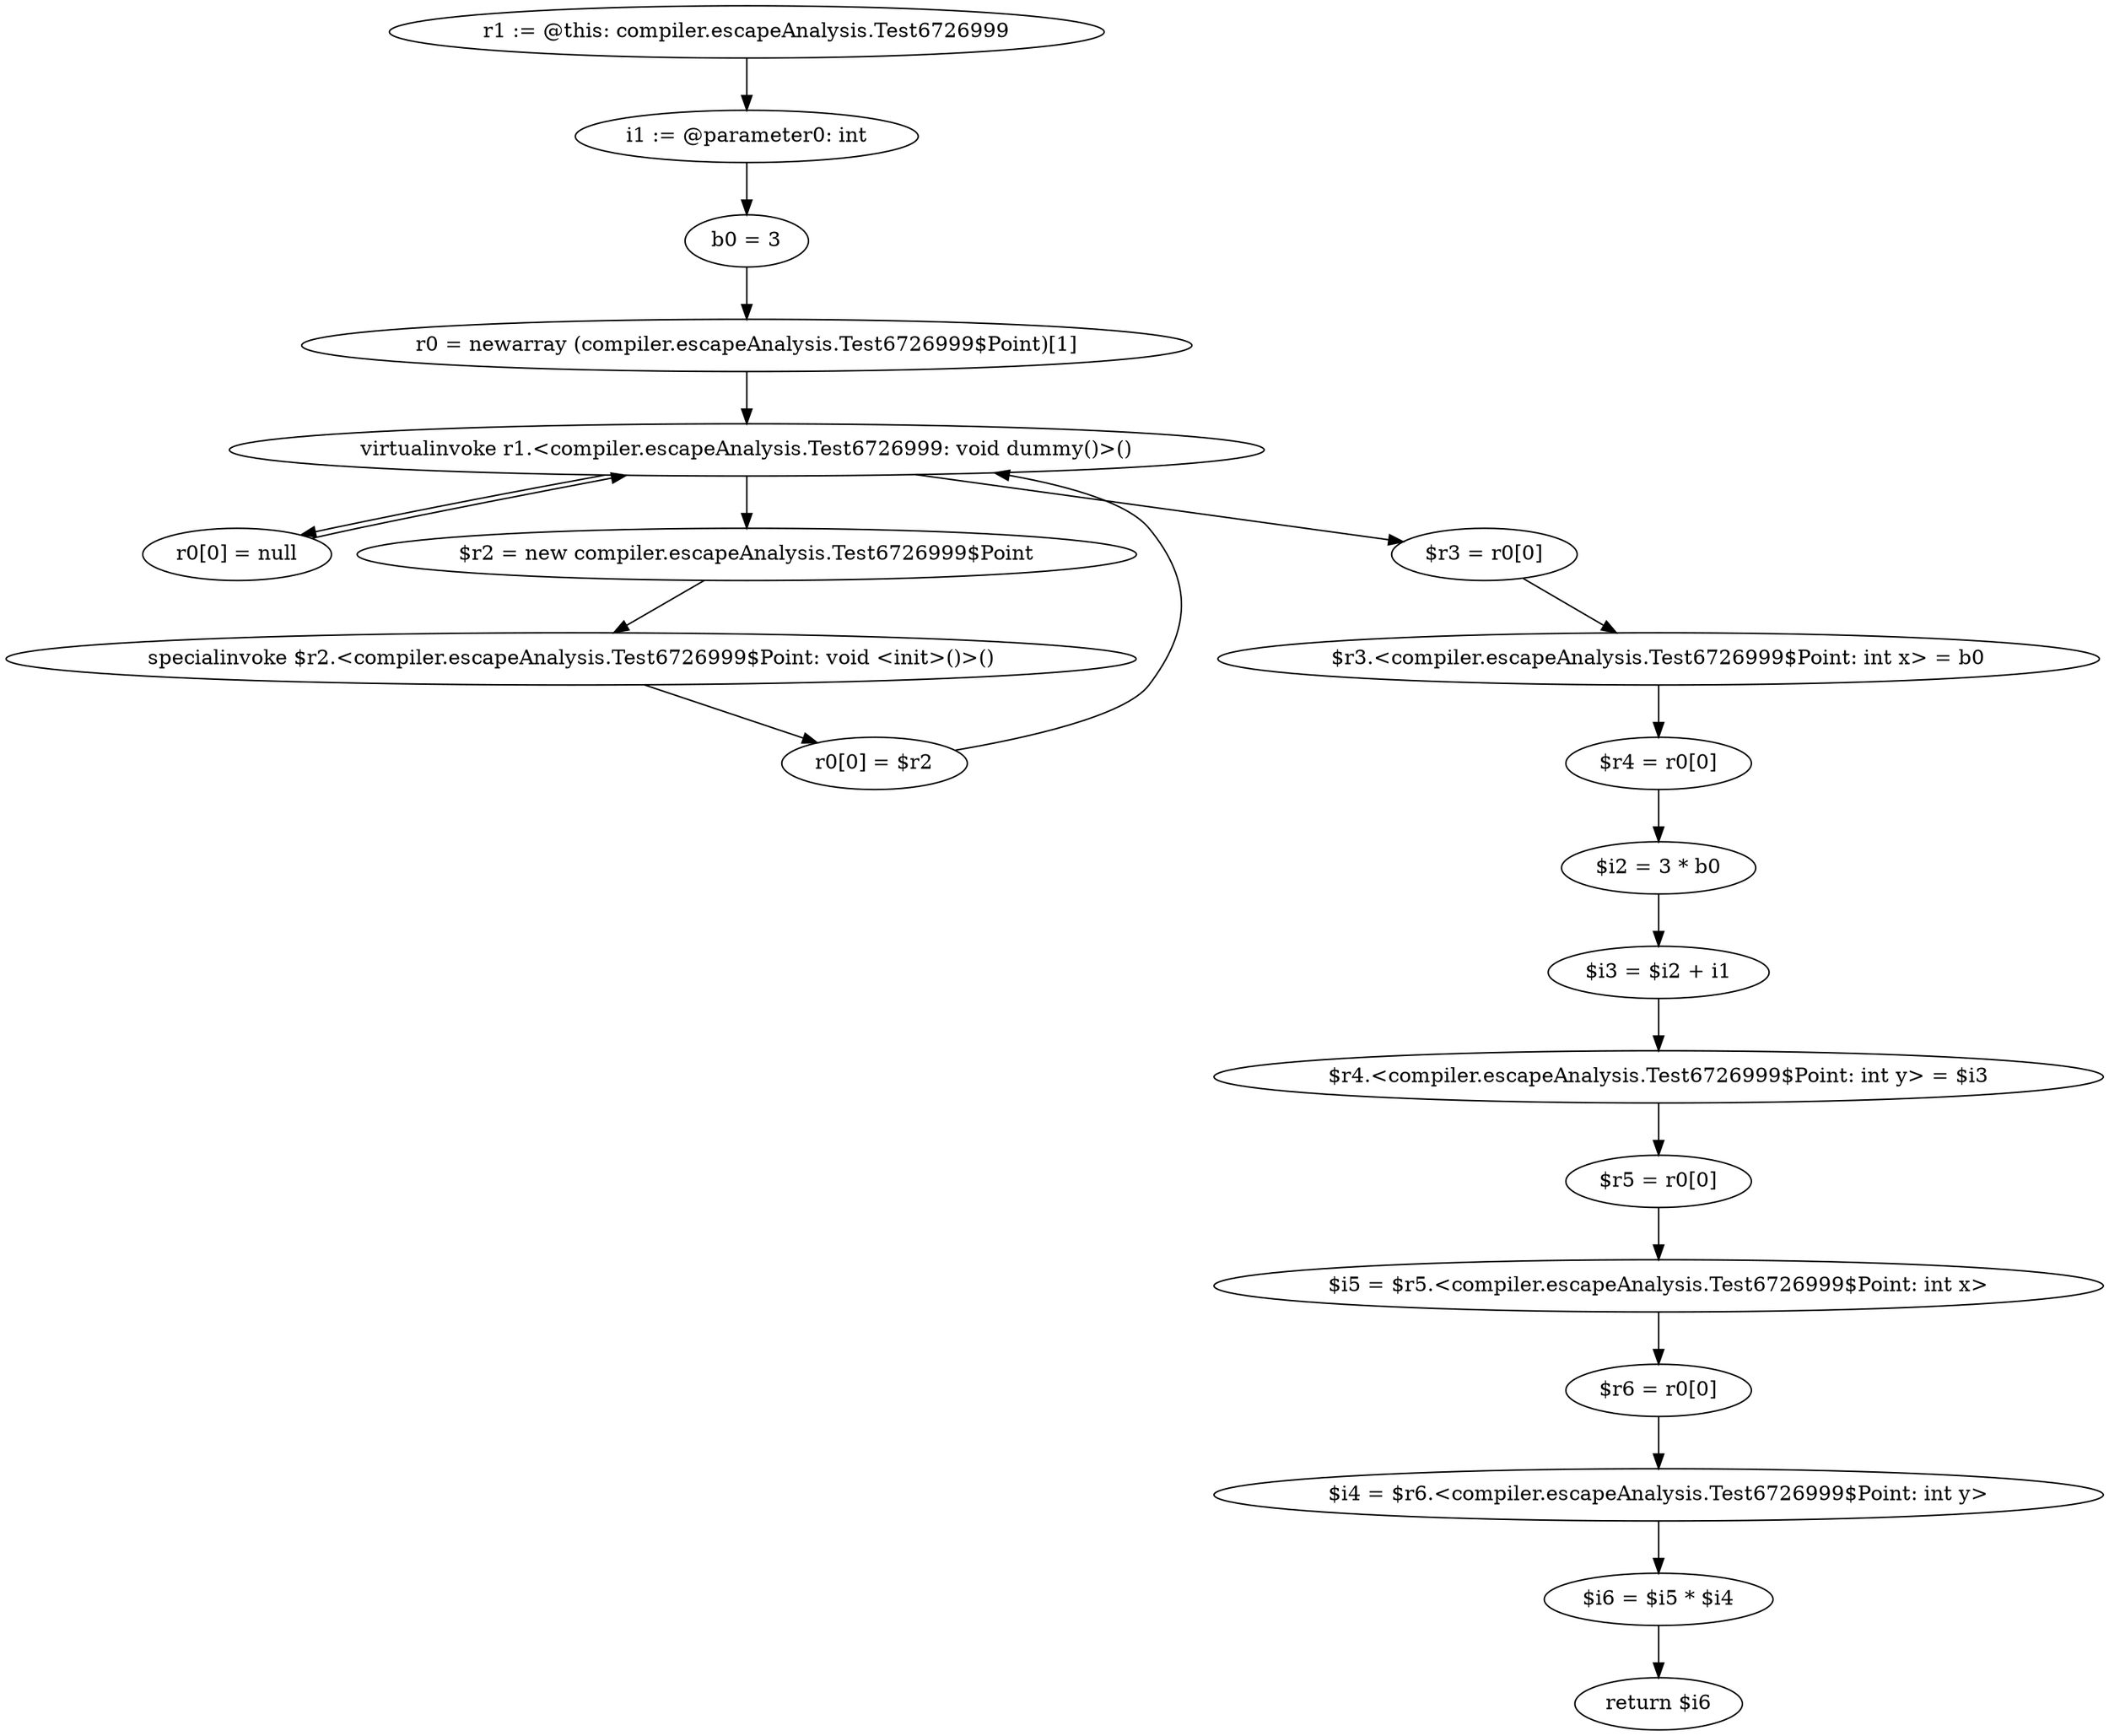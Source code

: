 digraph "unitGraph" {
    "r1 := @this: compiler.escapeAnalysis.Test6726999"
    "i1 := @parameter0: int"
    "b0 = 3"
    "r0 = newarray (compiler.escapeAnalysis.Test6726999$Point)[1]"
    "virtualinvoke r1.<compiler.escapeAnalysis.Test6726999: void dummy()>()"
    "r0[0] = null"
    "$r2 = new compiler.escapeAnalysis.Test6726999$Point"
    "specialinvoke $r2.<compiler.escapeAnalysis.Test6726999$Point: void <init>()>()"
    "r0[0] = $r2"
    "$r3 = r0[0]"
    "$r3.<compiler.escapeAnalysis.Test6726999$Point: int x> = b0"
    "$r4 = r0[0]"
    "$i2 = 3 * b0"
    "$i3 = $i2 + i1"
    "$r4.<compiler.escapeAnalysis.Test6726999$Point: int y> = $i3"
    "$r5 = r0[0]"
    "$i5 = $r5.<compiler.escapeAnalysis.Test6726999$Point: int x>"
    "$r6 = r0[0]"
    "$i4 = $r6.<compiler.escapeAnalysis.Test6726999$Point: int y>"
    "$i6 = $i5 * $i4"
    "return $i6"
    "r1 := @this: compiler.escapeAnalysis.Test6726999"->"i1 := @parameter0: int";
    "i1 := @parameter0: int"->"b0 = 3";
    "b0 = 3"->"r0 = newarray (compiler.escapeAnalysis.Test6726999$Point)[1]";
    "r0 = newarray (compiler.escapeAnalysis.Test6726999$Point)[1]"->"virtualinvoke r1.<compiler.escapeAnalysis.Test6726999: void dummy()>()";
    "virtualinvoke r1.<compiler.escapeAnalysis.Test6726999: void dummy()>()"->"r0[0] = null";
    "r0[0] = null"->"virtualinvoke r1.<compiler.escapeAnalysis.Test6726999: void dummy()>()";
    "virtualinvoke r1.<compiler.escapeAnalysis.Test6726999: void dummy()>()"->"$r2 = new compiler.escapeAnalysis.Test6726999$Point";
    "$r2 = new compiler.escapeAnalysis.Test6726999$Point"->"specialinvoke $r2.<compiler.escapeAnalysis.Test6726999$Point: void <init>()>()";
    "specialinvoke $r2.<compiler.escapeAnalysis.Test6726999$Point: void <init>()>()"->"r0[0] = $r2";
    "r0[0] = $r2"->"virtualinvoke r1.<compiler.escapeAnalysis.Test6726999: void dummy()>()";
    "virtualinvoke r1.<compiler.escapeAnalysis.Test6726999: void dummy()>()"->"$r3 = r0[0]";
    "$r3 = r0[0]"->"$r3.<compiler.escapeAnalysis.Test6726999$Point: int x> = b0";
    "$r3.<compiler.escapeAnalysis.Test6726999$Point: int x> = b0"->"$r4 = r0[0]";
    "$r4 = r0[0]"->"$i2 = 3 * b0";
    "$i2 = 3 * b0"->"$i3 = $i2 + i1";
    "$i3 = $i2 + i1"->"$r4.<compiler.escapeAnalysis.Test6726999$Point: int y> = $i3";
    "$r4.<compiler.escapeAnalysis.Test6726999$Point: int y> = $i3"->"$r5 = r0[0]";
    "$r5 = r0[0]"->"$i5 = $r5.<compiler.escapeAnalysis.Test6726999$Point: int x>";
    "$i5 = $r5.<compiler.escapeAnalysis.Test6726999$Point: int x>"->"$r6 = r0[0]";
    "$r6 = r0[0]"->"$i4 = $r6.<compiler.escapeAnalysis.Test6726999$Point: int y>";
    "$i4 = $r6.<compiler.escapeAnalysis.Test6726999$Point: int y>"->"$i6 = $i5 * $i4";
    "$i6 = $i5 * $i4"->"return $i6";
}
